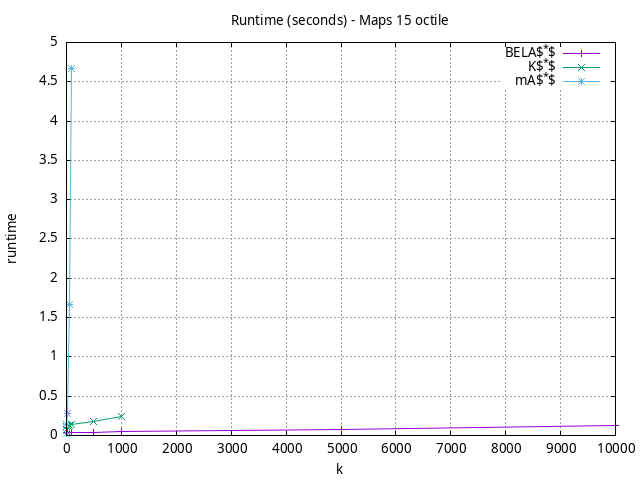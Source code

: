 #!/usr/bin/gnuplot
# -*- coding: utf-8 -*-
#
# results/maps/octile/15/random512-15.heuristic.octile.runtime.gnuplot
#
# Started on 04/02/2024 21:34:32
# Author: Carlos Linares López
set grid
set xlabel "k"
set ylabel "runtime"

set title "Runtime (seconds) - Maps 15 octile"

set terminal png enhanced font "Ariel,10"
set output 'random512-15.heuristic.octile.runtime.png'

plot "-" title "BELA$^*$"      with linesp, "-" title "K$^*$"      with linesp, "-" title "mA$^*$"      with linesp

	1 0.037188117189999995
	5 0.0385934693
	10 0.0384692768
	50 0.039375507500000004
	100 0.039427328
	500 0.04309319139999999
	1000 0.0466847138
	5000 0.08240285899999998
	10000 0.12716694399999998
end
	1 0.0702494
	5 0.11778426
	10 0.12360826600000001
	50 0.13312341300000002
	100 0.14000392099999998
	500 0.18205813000000004
	1000 0.23658361
end
	1 0.03126911791
	5 0.14262357099
	10 0.28332371225999997
	50 1.6690255758
	100 4.6697425351
end
